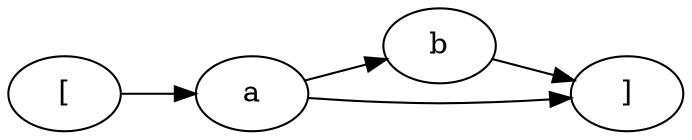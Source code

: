 digraph G {
rankdir = LR
label = "";
esg0_vertex0 -> esg0_vertex1;
esg0_vertex2 -> esg0_vertex3;
esg0_vertex1 -> esg0_vertex3;
esg0_vertex1 -> esg0_vertex2;
esg0_vertex0 [label = "["]
esg0_vertex1 [label = "a"]
esg0_vertex2 [label = "b"]
esg0_vertex3 [label = "]"]
}
